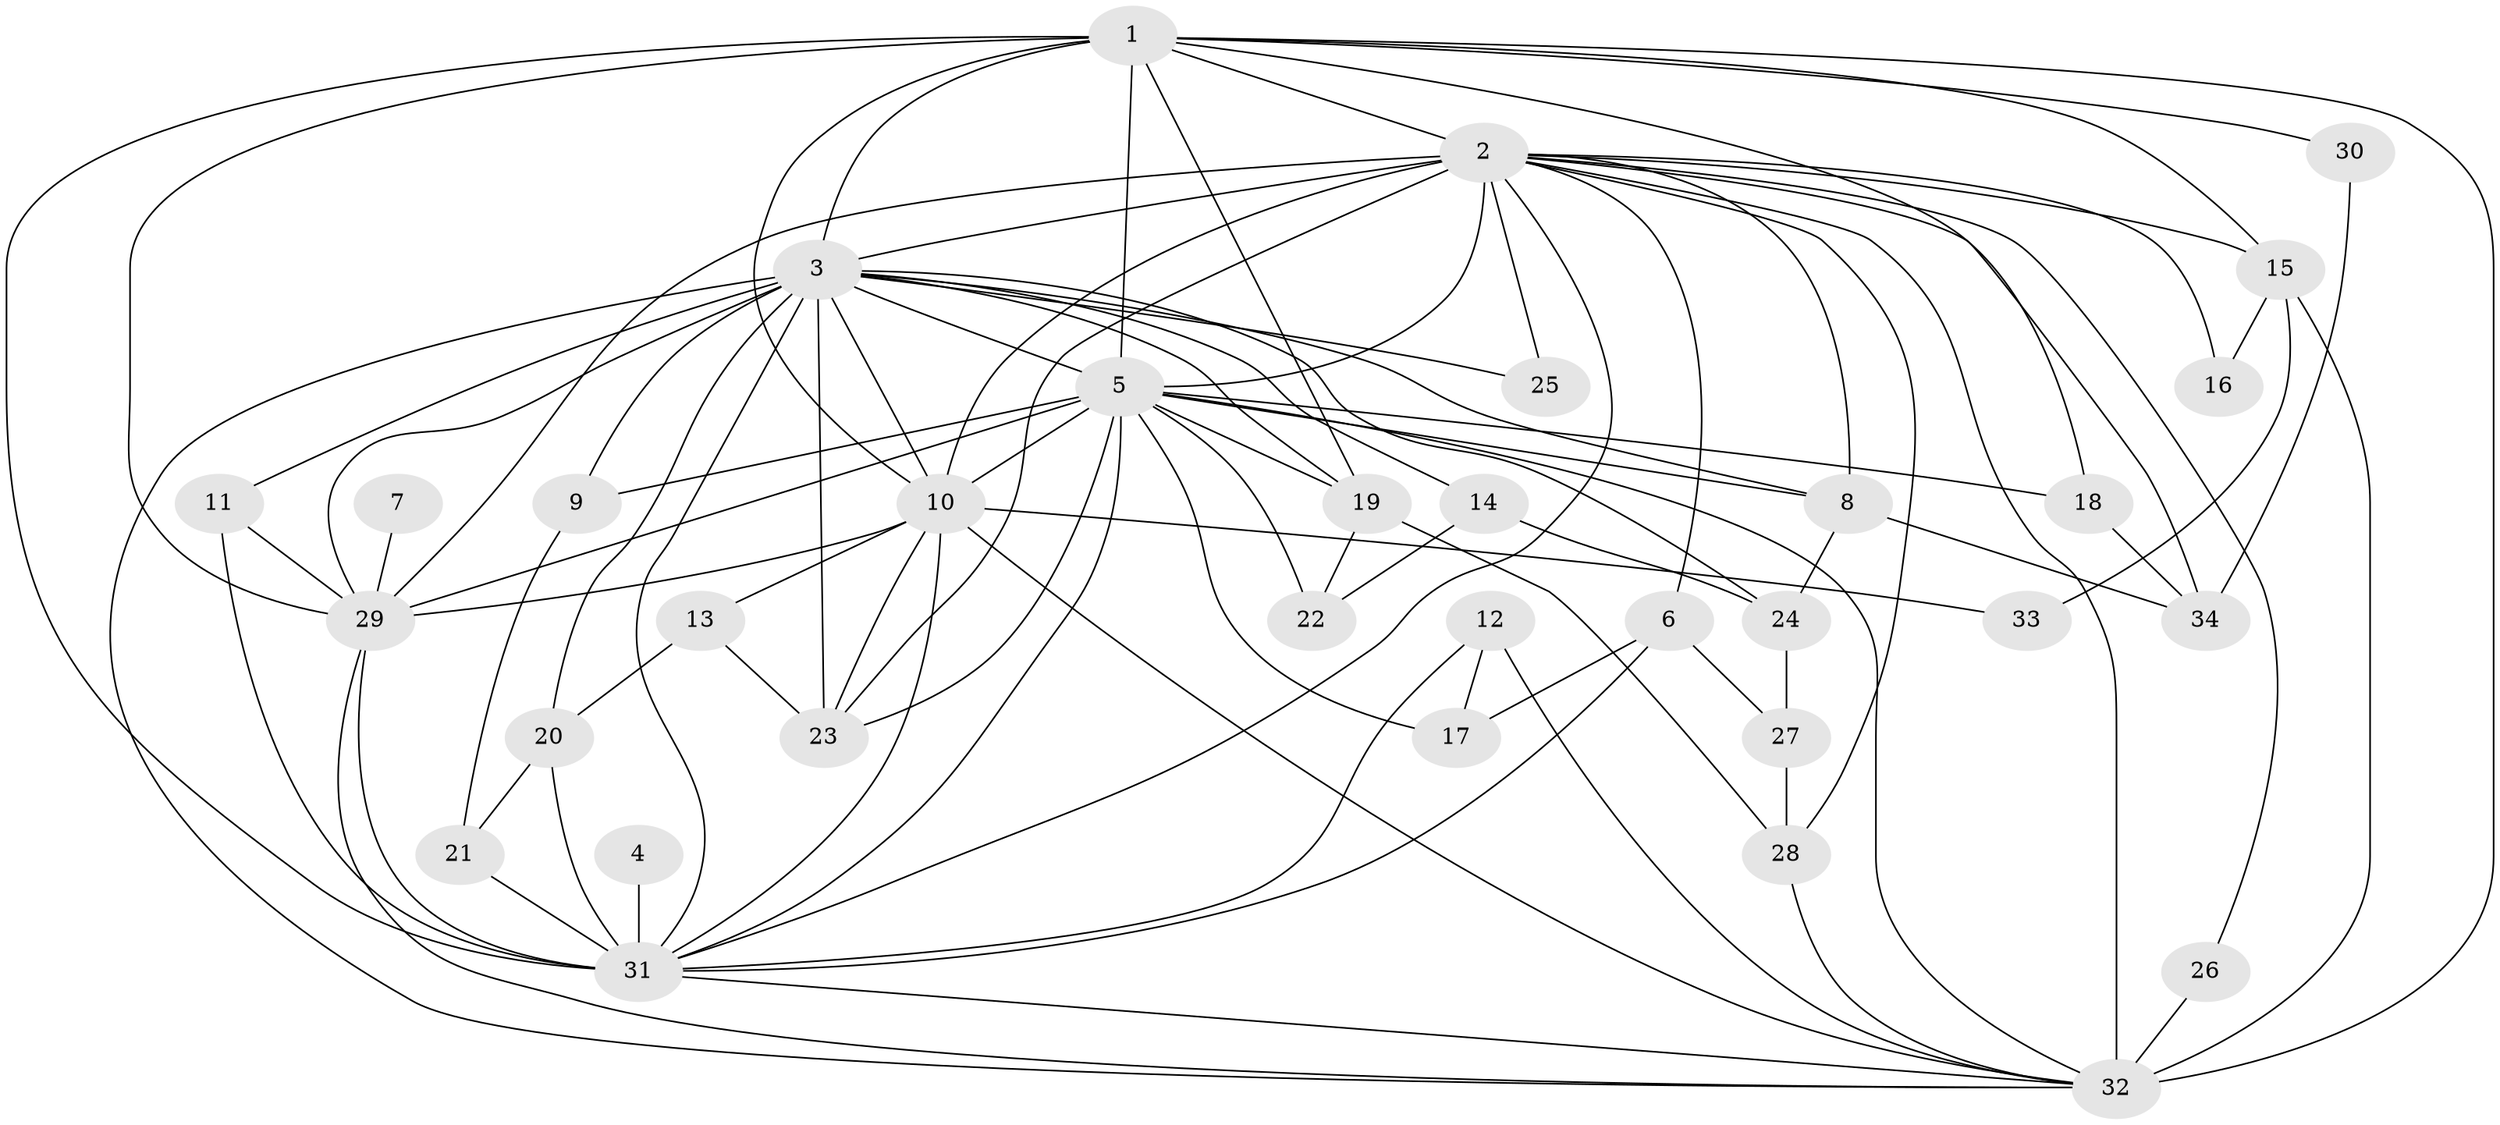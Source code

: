 // original degree distribution, {16: 0.04411764705882353, 12: 0.014705882352941176, 15: 0.029411764705882353, 17: 0.014705882352941176, 20: 0.014705882352941176, 14: 0.014705882352941176, 18: 0.014705882352941176, 6: 0.029411764705882353, 7: 0.014705882352941176, 4: 0.14705882352941177, 2: 0.45588235294117646, 3: 0.20588235294117646}
// Generated by graph-tools (version 1.1) at 2025/01/03/09/25 03:01:32]
// undirected, 34 vertices, 91 edges
graph export_dot {
graph [start="1"]
  node [color=gray90,style=filled];
  1;
  2;
  3;
  4;
  5;
  6;
  7;
  8;
  9;
  10;
  11;
  12;
  13;
  14;
  15;
  16;
  17;
  18;
  19;
  20;
  21;
  22;
  23;
  24;
  25;
  26;
  27;
  28;
  29;
  30;
  31;
  32;
  33;
  34;
  1 -- 2 [weight=4.0];
  1 -- 3 [weight=2.0];
  1 -- 5 [weight=2.0];
  1 -- 10 [weight=3.0];
  1 -- 15 [weight=1.0];
  1 -- 18 [weight=1.0];
  1 -- 19 [weight=2.0];
  1 -- 29 [weight=3.0];
  1 -- 30 [weight=1.0];
  1 -- 31 [weight=3.0];
  1 -- 32 [weight=4.0];
  2 -- 3 [weight=2.0];
  2 -- 5 [weight=3.0];
  2 -- 6 [weight=1.0];
  2 -- 8 [weight=1.0];
  2 -- 10 [weight=3.0];
  2 -- 15 [weight=1.0];
  2 -- 16 [weight=2.0];
  2 -- 23 [weight=1.0];
  2 -- 25 [weight=2.0];
  2 -- 26 [weight=1.0];
  2 -- 28 [weight=1.0];
  2 -- 29 [weight=2.0];
  2 -- 31 [weight=2.0];
  2 -- 32 [weight=2.0];
  2 -- 34 [weight=1.0];
  3 -- 5 [weight=1.0];
  3 -- 8 [weight=1.0];
  3 -- 9 [weight=1.0];
  3 -- 10 [weight=1.0];
  3 -- 11 [weight=1.0];
  3 -- 14 [weight=1.0];
  3 -- 19 [weight=1.0];
  3 -- 20 [weight=1.0];
  3 -- 23 [weight=1.0];
  3 -- 24 [weight=1.0];
  3 -- 25 [weight=1.0];
  3 -- 29 [weight=2.0];
  3 -- 31 [weight=1.0];
  3 -- 32 [weight=1.0];
  4 -- 31 [weight=1.0];
  5 -- 8 [weight=1.0];
  5 -- 9 [weight=1.0];
  5 -- 10 [weight=1.0];
  5 -- 17 [weight=1.0];
  5 -- 18 [weight=1.0];
  5 -- 19 [weight=1.0];
  5 -- 22 [weight=2.0];
  5 -- 23 [weight=1.0];
  5 -- 29 [weight=1.0];
  5 -- 31 [weight=1.0];
  5 -- 32 [weight=1.0];
  6 -- 17 [weight=1.0];
  6 -- 27 [weight=1.0];
  6 -- 31 [weight=2.0];
  7 -- 29 [weight=1.0];
  8 -- 24 [weight=1.0];
  8 -- 34 [weight=1.0];
  9 -- 21 [weight=1.0];
  10 -- 13 [weight=1.0];
  10 -- 23 [weight=2.0];
  10 -- 29 [weight=1.0];
  10 -- 31 [weight=1.0];
  10 -- 32 [weight=1.0];
  10 -- 33 [weight=1.0];
  11 -- 29 [weight=1.0];
  11 -- 31 [weight=1.0];
  12 -- 17 [weight=1.0];
  12 -- 31 [weight=1.0];
  12 -- 32 [weight=1.0];
  13 -- 20 [weight=1.0];
  13 -- 23 [weight=1.0];
  14 -- 22 [weight=1.0];
  14 -- 24 [weight=1.0];
  15 -- 16 [weight=2.0];
  15 -- 32 [weight=1.0];
  15 -- 33 [weight=1.0];
  18 -- 34 [weight=1.0];
  19 -- 22 [weight=1.0];
  19 -- 28 [weight=1.0];
  20 -- 21 [weight=1.0];
  20 -- 31 [weight=1.0];
  21 -- 31 [weight=1.0];
  24 -- 27 [weight=1.0];
  26 -- 32 [weight=2.0];
  27 -- 28 [weight=1.0];
  28 -- 32 [weight=1.0];
  29 -- 31 [weight=3.0];
  29 -- 32 [weight=1.0];
  30 -- 34 [weight=1.0];
  31 -- 32 [weight=1.0];
}
